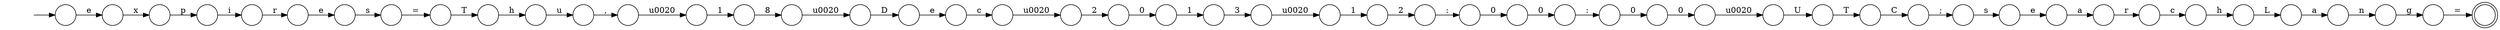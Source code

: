 digraph Automaton {
  rankdir = LR;
  0 [shape=circle,label=""];
  0 -> 39 [label="="]
  1 [shape=circle,label=""];
  1 -> 49 [label="p"]
  2 [shape=circle,label=""];
  2 -> 33 [label="e"]
  3 [shape=circle,label=""];
  3 -> 21 [label="L"]
  4 [shape=circle,label=""];
  4 -> 38 [label="r"]
  5 [shape=circle,label=""];
  5 -> 15 [label="0"]
  6 [shape=circle,label=""];
  6 -> 37 [label="e"]
  7 [shape=circle,label=""];
  7 -> 2 [label="r"]
  8 [shape=circle,label=""];
  8 -> 44 [label="e"]
  9 [shape=circle,label=""];
  9 -> 1 [label="x"]
  10 [shape=circle,label=""];
  10 -> 40 [label="\u0020"]
  11 [shape=circle,label=""];
  11 -> 10 [label="3"]
  12 [shape=circle,label=""];
  12 -> 26 [label=";"]
  13 [shape=circle,label=""];
  13 -> 41 [label="h"]
  14 [shape=circle,label=""];
  14 -> 47 [label="1"]
  15 [shape=circle,label=""];
  15 -> 19 [label=":"]
  16 [shape=circle,label=""];
  16 -> 31 [label="\u0020"]
  17 [shape=circle,label=""];
  17 -> 11 [label="1"]
  18 [shape=circle,label=""];
  18 -> 35 [label="="]
  19 [shape=circle,label=""];
  19 -> 25 [label="0"]
  20 [shape=circle,label=""];
  20 -> 12 [label="C"]
  21 [shape=circle,label=""];
  21 -> 32 [label="a"]
  22 [shape=circle,label=""];
  22 -> 34 [label="\u0020"]
  23 [shape=circle,label=""];
  23 -> 48 [label="2"]
  24 [shape=circle,label=""];
  24 -> 0 [label="g"]
  25 [shape=circle,label=""];
  25 -> 16 [label="0"]
  26 [shape=circle,label=""];
  26 -> 6 [label="s"]
  27 [shape=circle,label=""];
  initial [shape=plaintext,label=""];
  initial -> 27
  27 -> 9 [label="e"]
  28 [shape=circle,label=""];
  28 -> 3 [label="h"]
  29 [shape=circle,label=""];
  29 -> 5 [label="0"]
  30 [shape=circle,label=""];
  30 -> 45 [label=","]
  31 [shape=circle,label=""];
  31 -> 42 [label="U"]
  32 [shape=circle,label=""];
  32 -> 24 [label="n"]
  33 [shape=circle,label=""];
  33 -> 18 [label="s"]
  34 [shape=circle,label=""];
  34 -> 43 [label="2"]
  35 [shape=circle,label=""];
  35 -> 13 [label="T"]
  36 [shape=circle,label=""];
  36 -> 8 [label="D"]
  37 [shape=circle,label=""];
  37 -> 4 [label="a"]
  38 [shape=circle,label=""];
  38 -> 28 [label="c"]
  39 [shape=doublecircle,label=""];
  40 [shape=circle,label=""];
  40 -> 23 [label="1"]
  41 [shape=circle,label=""];
  41 -> 30 [label="u"]
  42 [shape=circle,label=""];
  42 -> 20 [label="T"]
  43 [shape=circle,label=""];
  43 -> 17 [label="0"]
  44 [shape=circle,label=""];
  44 -> 22 [label="c"]
  45 [shape=circle,label=""];
  45 -> 14 [label="\u0020"]
  46 [shape=circle,label=""];
  46 -> 36 [label="\u0020"]
  47 [shape=circle,label=""];
  47 -> 46 [label="8"]
  48 [shape=circle,label=""];
  48 -> 29 [label=":"]
  49 [shape=circle,label=""];
  49 -> 7 [label="i"]
}
